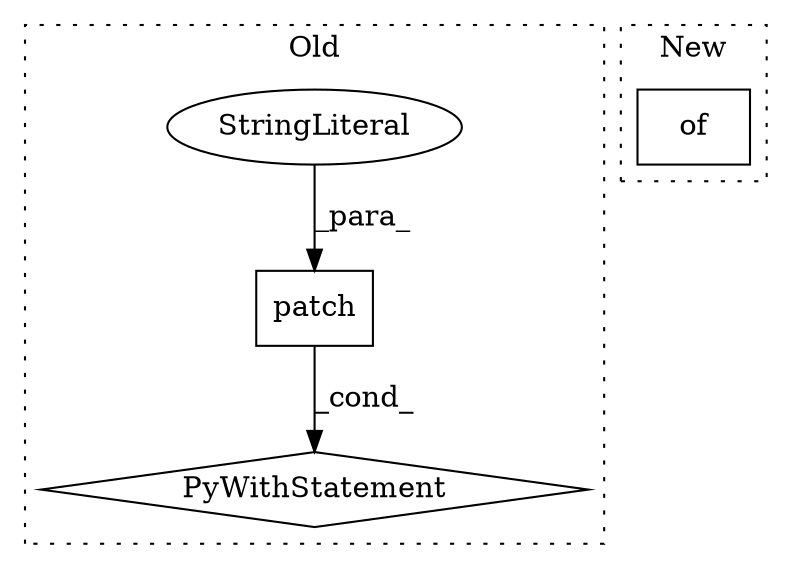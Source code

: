 digraph G {
subgraph cluster0 {
1 [label="patch" a="32" s="27639,27678" l="6,1" shape="box"];
3 [label="PyWithStatement" a="104" s="27629,27679" l="10,2" shape="diamond"];
4 [label="StringLiteral" a="45" s="27645" l="23" shape="ellipse"];
label = "Old";
style="dotted";
}
subgraph cluster1 {
2 [label="of" a="32" s="25788,26039" l="3,1" shape="box"];
label = "New";
style="dotted";
}
1 -> 3 [label="_cond_"];
4 -> 1 [label="_para_"];
}